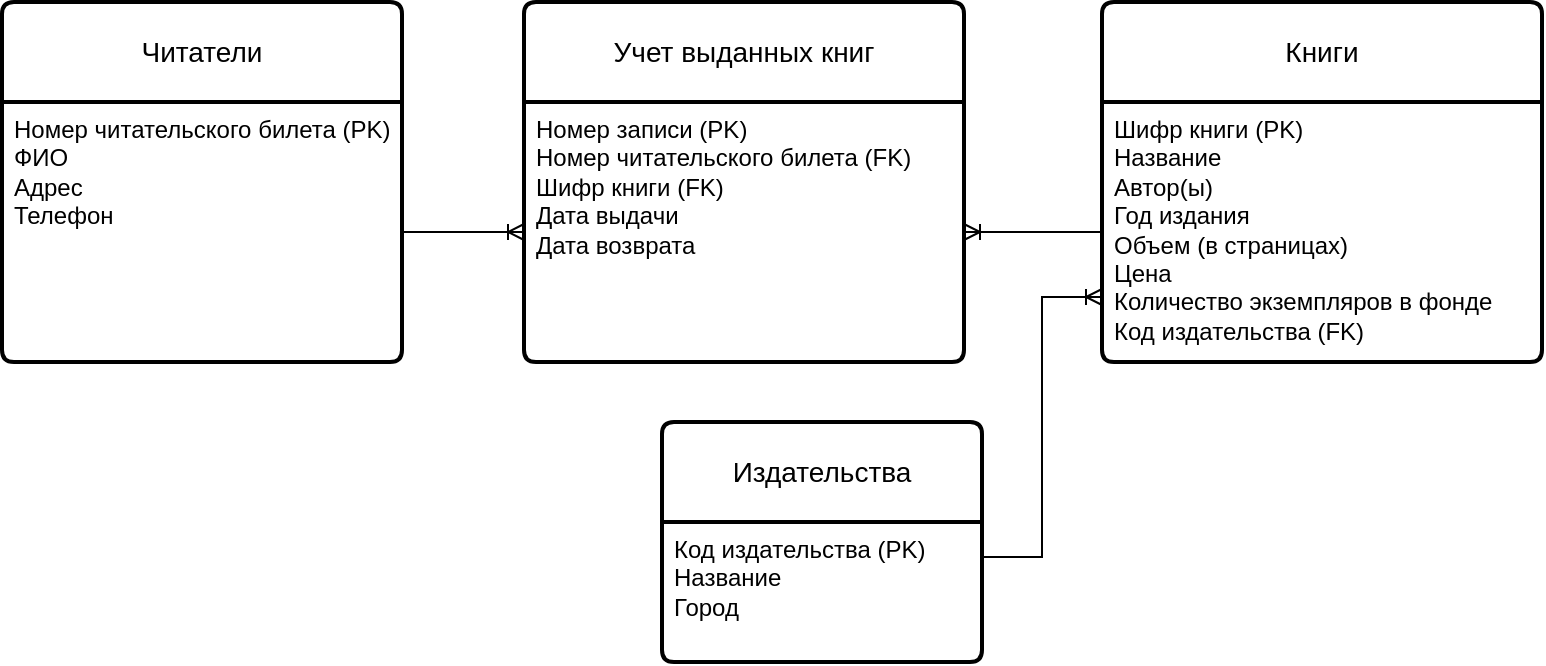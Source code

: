 <mxfile version="21.7.5" type="device">
  <diagram id="R2lEEEUBdFMjLlhIrx00" name="Page-1">
    <mxGraphModel dx="1017" dy="1069" grid="1" gridSize="10" guides="1" tooltips="1" connect="1" arrows="1" fold="1" page="1" pageScale="1" pageWidth="850" pageHeight="1100" math="0" shadow="0" extFonts="Permanent Marker^https://fonts.googleapis.com/css?family=Permanent+Marker">
      <root>
        <mxCell id="0" />
        <mxCell id="1" parent="0" />
        <mxCell id="gpQsvd7t5DxRkCJj9pPz-14" value="" style="shape=tableRow;horizontal=0;startSize=0;swimlaneHead=0;swimlaneBody=0;fillColor=none;collapsible=0;dropTarget=0;points=[[0,0.5],[1,0.5]];portConstraint=eastwest;top=0;left=0;right=0;bottom=0;" parent="1" vertex="1">
          <mxGeometry x="80" y="200" width="180" height="30" as="geometry" />
        </mxCell>
        <mxCell id="gpQsvd7t5DxRkCJj9pPz-15" value="" style="shape=partialRectangle;connectable=0;fillColor=none;top=0;left=0;bottom=0;right=0;editable=1;overflow=hidden;whiteSpace=wrap;html=1;" parent="gpQsvd7t5DxRkCJj9pPz-14" vertex="1">
          <mxGeometry width="30" height="30" as="geometry">
            <mxRectangle width="30" height="30" as="alternateBounds" />
          </mxGeometry>
        </mxCell>
        <mxCell id="gpQsvd7t5DxRkCJj9pPz-60" value="Книги" style="swimlane;childLayout=stackLayout;horizontal=1;startSize=50;horizontalStack=0;rounded=1;fontSize=14;fontStyle=0;strokeWidth=2;resizeParent=0;resizeLast=1;shadow=0;dashed=0;align=center;arcSize=4;whiteSpace=wrap;html=1;" parent="1" vertex="1">
          <mxGeometry x="590" y="80" width="220" height="180" as="geometry" />
        </mxCell>
        <mxCell id="gpQsvd7t5DxRkCJj9pPz-61" value="Шифр книги (PK)&lt;br&gt;Название&amp;nbsp;&lt;br&gt;Автор(ы)&lt;br&gt;Год издания&lt;br&gt;Объем (в страницах)&lt;br&gt;Цена&lt;br&gt;Количество экземпляров в фонде&lt;br&gt;Код издательства (FK)" style="align=left;strokeColor=none;fillColor=none;spacingLeft=4;fontSize=12;verticalAlign=top;resizable=0;rotatable=0;part=1;html=1;" parent="gpQsvd7t5DxRkCJj9pPz-60" vertex="1">
          <mxGeometry y="50" width="220" height="130" as="geometry" />
        </mxCell>
        <mxCell id="gpQsvd7t5DxRkCJj9pPz-62" value="Читатели" style="swimlane;childLayout=stackLayout;horizontal=1;startSize=50;horizontalStack=0;rounded=1;fontSize=14;fontStyle=0;strokeWidth=2;resizeParent=0;resizeLast=1;shadow=0;dashed=0;align=center;arcSize=4;whiteSpace=wrap;html=1;" parent="1" vertex="1">
          <mxGeometry x="40" y="80" width="200" height="180" as="geometry" />
        </mxCell>
        <mxCell id="gpQsvd7t5DxRkCJj9pPz-63" value="Номер читательского билета (PK)&lt;br&gt;ФИО&amp;nbsp;&lt;br&gt;Адрес&lt;br&gt;Телефон" style="align=left;strokeColor=none;fillColor=none;spacingLeft=4;fontSize=12;verticalAlign=top;resizable=0;rotatable=0;part=1;html=1;" parent="gpQsvd7t5DxRkCJj9pPz-62" vertex="1">
          <mxGeometry y="50" width="200" height="130" as="geometry" />
        </mxCell>
        <mxCell id="gpQsvd7t5DxRkCJj9pPz-64" value="Издательства" style="swimlane;childLayout=stackLayout;horizontal=1;startSize=50;horizontalStack=0;rounded=1;fontSize=14;fontStyle=0;strokeWidth=2;resizeParent=0;resizeLast=1;shadow=0;dashed=0;align=center;arcSize=4;whiteSpace=wrap;html=1;" parent="1" vertex="1">
          <mxGeometry x="370" y="290" width="160" height="120" as="geometry" />
        </mxCell>
        <mxCell id="gpQsvd7t5DxRkCJj9pPz-65" value="Код издательства (PK)&lt;br&gt;Название&amp;nbsp;&lt;br&gt;Город" style="align=left;strokeColor=none;fillColor=none;spacingLeft=4;fontSize=12;verticalAlign=top;resizable=0;rotatable=0;part=1;html=1;" parent="gpQsvd7t5DxRkCJj9pPz-64" vertex="1">
          <mxGeometry y="50" width="160" height="70" as="geometry" />
        </mxCell>
        <mxCell id="gpQsvd7t5DxRkCJj9pPz-68" value="Учет выданных книг" style="swimlane;childLayout=stackLayout;horizontal=1;startSize=50;horizontalStack=0;rounded=1;fontSize=14;fontStyle=0;strokeWidth=2;resizeParent=0;resizeLast=1;shadow=0;dashed=0;align=center;arcSize=4;whiteSpace=wrap;html=1;" parent="1" vertex="1">
          <mxGeometry x="301" y="80" width="220" height="180" as="geometry" />
        </mxCell>
        <mxCell id="gpQsvd7t5DxRkCJj9pPz-69" value="Номер записи (PK)&lt;br&gt;Номер читательского билета (FK)&lt;br&gt;Шифр книги (FK)&lt;br style=&quot;--tw-border-spacing-x: 0; --tw-border-spacing-y: 0; --tw-translate-x: 0; --tw-translate-y: 0; --tw-rotate: 0; --tw-skew-x: 0; --tw-skew-y: 0; --tw-scale-x: 1; --tw-scale-y: 1; --tw-pan-x: ; --tw-pan-y: ; --tw-pinch-zoom: ; --tw-scroll-snap-strictness: proximity; --tw-ordinal: ; --tw-slashed-zero: ; --tw-numeric-figure: ; --tw-numeric-spacing: ; --tw-numeric-fraction: ; --tw-ring-inset: ; --tw-ring-offset-width: 0px; --tw-ring-offset-color: #fff; --tw-ring-color: rgb(59 130 246 / .5); --tw-ring-offset-shadow: 0 0 #0000; --tw-ring-shadow: 0 0 #0000; --tw-shadow: 0 0 #0000; --tw-shadow-colored: 0 0 #0000; --tw-blur: ; --tw-brightness: ; --tw-contrast: ; --tw-grayscale: ; --tw-hue-rotate: ; --tw-invert: ; --tw-saturate: ; --tw-sepia: ; --tw-drop-shadow: ; --tw-backdrop-blur: ; --tw-backdrop-brightness: ; --tw-backdrop-contrast: ; --tw-backdrop-grayscale: ; --tw-backdrop-hue-rotate: ; --tw-backdrop-invert: ; --tw-backdrop-opacity: ; --tw-backdrop-saturate: ; --tw-backdrop-sepia: ; border-color: var(--border-color);&quot;&gt;Дата выдачи&lt;br&gt;Дата возврата" style="align=left;strokeColor=none;fillColor=none;spacingLeft=4;fontSize=12;verticalAlign=top;resizable=0;rotatable=0;part=1;html=1;" parent="gpQsvd7t5DxRkCJj9pPz-68" vertex="1">
          <mxGeometry y="50" width="220" height="130" as="geometry" />
        </mxCell>
        <mxCell id="gpQsvd7t5DxRkCJj9pPz-72" value="" style="edgeStyle=entityRelationEdgeStyle;fontSize=12;html=1;endArrow=ERoneToMany;rounded=0;exitX=0;exitY=0.5;exitDx=0;exitDy=0;entryX=1;entryY=0.5;entryDx=0;entryDy=0;" parent="1" source="gpQsvd7t5DxRkCJj9pPz-61" target="gpQsvd7t5DxRkCJj9pPz-69" edge="1">
          <mxGeometry width="100" height="100" relative="1" as="geometry">
            <mxPoint x="480" y="480" as="sourcePoint" />
            <mxPoint x="580" y="380" as="targetPoint" />
          </mxGeometry>
        </mxCell>
        <mxCell id="gpQsvd7t5DxRkCJj9pPz-74" value="" style="edgeStyle=entityRelationEdgeStyle;fontSize=12;html=1;endArrow=ERoneToMany;rounded=0;entryX=0;entryY=0.5;entryDx=0;entryDy=0;" parent="1" source="gpQsvd7t5DxRkCJj9pPz-63" target="gpQsvd7t5DxRkCJj9pPz-69" edge="1">
          <mxGeometry width="100" height="100" relative="1" as="geometry">
            <mxPoint x="480" y="480" as="sourcePoint" />
            <mxPoint x="270" y="400" as="targetPoint" />
          </mxGeometry>
        </mxCell>
        <mxCell id="gpQsvd7t5DxRkCJj9pPz-76" value="" style="edgeStyle=entityRelationEdgeStyle;fontSize=12;html=1;endArrow=ERoneToMany;rounded=0;exitX=1;exitY=0.25;exitDx=0;exitDy=0;entryX=0;entryY=0.75;entryDx=0;entryDy=0;" parent="1" source="gpQsvd7t5DxRkCJj9pPz-65" target="gpQsvd7t5DxRkCJj9pPz-61" edge="1">
          <mxGeometry width="100" height="100" relative="1" as="geometry">
            <mxPoint x="290" y="490" as="sourcePoint" />
            <mxPoint x="400" y="500" as="targetPoint" />
            <Array as="points">
              <mxPoint x="550" y="370" />
              <mxPoint x="550" y="350" />
              <mxPoint x="580" y="390" />
              <mxPoint x="580" y="350" />
              <mxPoint x="560" y="410" />
            </Array>
          </mxGeometry>
        </mxCell>
      </root>
    </mxGraphModel>
  </diagram>
</mxfile>
